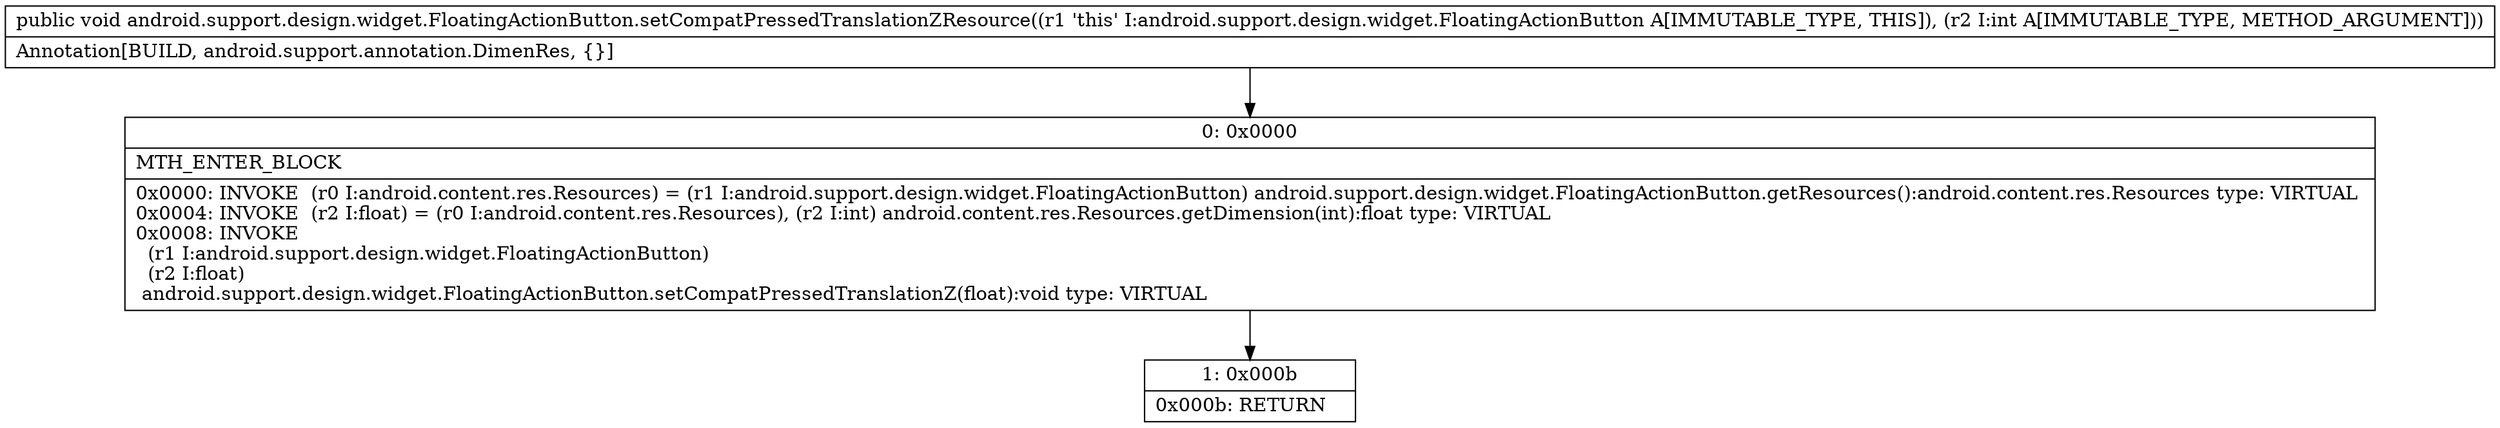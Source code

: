 digraph "CFG forandroid.support.design.widget.FloatingActionButton.setCompatPressedTranslationZResource(I)V" {
Node_0 [shape=record,label="{0\:\ 0x0000|MTH_ENTER_BLOCK\l|0x0000: INVOKE  (r0 I:android.content.res.Resources) = (r1 I:android.support.design.widget.FloatingActionButton) android.support.design.widget.FloatingActionButton.getResources():android.content.res.Resources type: VIRTUAL \l0x0004: INVOKE  (r2 I:float) = (r0 I:android.content.res.Resources), (r2 I:int) android.content.res.Resources.getDimension(int):float type: VIRTUAL \l0x0008: INVOKE  \l  (r1 I:android.support.design.widget.FloatingActionButton)\l  (r2 I:float)\l android.support.design.widget.FloatingActionButton.setCompatPressedTranslationZ(float):void type: VIRTUAL \l}"];
Node_1 [shape=record,label="{1\:\ 0x000b|0x000b: RETURN   \l}"];
MethodNode[shape=record,label="{public void android.support.design.widget.FloatingActionButton.setCompatPressedTranslationZResource((r1 'this' I:android.support.design.widget.FloatingActionButton A[IMMUTABLE_TYPE, THIS]), (r2 I:int A[IMMUTABLE_TYPE, METHOD_ARGUMENT]))  | Annotation[BUILD, android.support.annotation.DimenRes, \{\}]\l}"];
MethodNode -> Node_0;
Node_0 -> Node_1;
}

